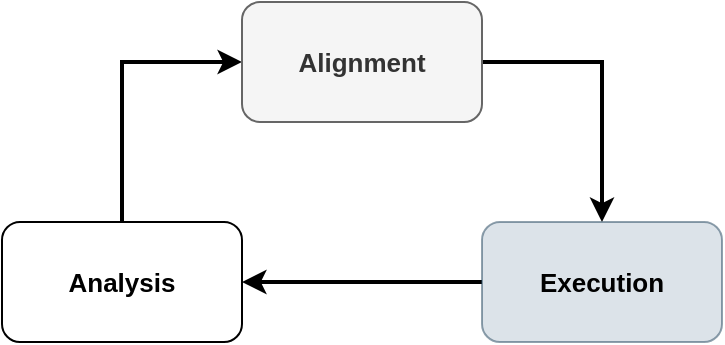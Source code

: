 <mxfile version="16.2.6" type="github">
  <diagram id="ajxzSgRwx6JnNrODlYGR" name="Page-1">
    <mxGraphModel dx="946" dy="515" grid="1" gridSize="10" guides="1" tooltips="1" connect="1" arrows="1" fold="1" page="1" pageScale="1" pageWidth="850" pageHeight="1100" math="0" shadow="0">
      <root>
        <mxCell id="0" />
        <mxCell id="1" parent="0" />
        <mxCell id="I2B_gSSDVk9KrwEiB06L-7" style="edgeStyle=orthogonalEdgeStyle;rounded=0;orthogonalLoop=1;jettySize=auto;html=1;entryX=0;entryY=0.5;entryDx=0;entryDy=0;strokeWidth=2;" edge="1" parent="1" source="I2B_gSSDVk9KrwEiB06L-4" target="I2B_gSSDVk9KrwEiB06L-5">
          <mxGeometry relative="1" as="geometry" />
        </mxCell>
        <mxCell id="I2B_gSSDVk9KrwEiB06L-4" value="Analysis" style="rounded=1;whiteSpace=wrap;html=1;fontStyle=1;fontSize=13;" vertex="1" parent="1">
          <mxGeometry x="10" y="120" width="120" height="60" as="geometry" />
        </mxCell>
        <mxCell id="I2B_gSSDVk9KrwEiB06L-8" style="edgeStyle=orthogonalEdgeStyle;rounded=0;orthogonalLoop=1;jettySize=auto;html=1;entryX=0.5;entryY=0;entryDx=0;entryDy=0;exitX=1;exitY=0.5;exitDx=0;exitDy=0;strokeWidth=2;" edge="1" parent="1" source="I2B_gSSDVk9KrwEiB06L-5" target="I2B_gSSDVk9KrwEiB06L-6">
          <mxGeometry relative="1" as="geometry" />
        </mxCell>
        <mxCell id="I2B_gSSDVk9KrwEiB06L-5" value="Alignment" style="rounded=1;whiteSpace=wrap;html=1;fillColor=#f5f5f5;fontColor=#333333;strokeColor=#666666;fontStyle=1;fontSize=13;" vertex="1" parent="1">
          <mxGeometry x="130" y="10" width="120" height="60" as="geometry" />
        </mxCell>
        <mxCell id="I2B_gSSDVk9KrwEiB06L-9" style="edgeStyle=orthogonalEdgeStyle;rounded=0;orthogonalLoop=1;jettySize=auto;html=1;entryX=1;entryY=0.5;entryDx=0;entryDy=0;strokeWidth=2;" edge="1" parent="1" source="I2B_gSSDVk9KrwEiB06L-6" target="I2B_gSSDVk9KrwEiB06L-4">
          <mxGeometry relative="1" as="geometry" />
        </mxCell>
        <mxCell id="I2B_gSSDVk9KrwEiB06L-6" value="Execution" style="rounded=1;whiteSpace=wrap;html=1;fillColor=#bac8d3;strokeColor=#23445d;opacity=50;fontStyle=1;fontSize=13;" vertex="1" parent="1">
          <mxGeometry x="250" y="120" width="120" height="60" as="geometry" />
        </mxCell>
      </root>
    </mxGraphModel>
  </diagram>
</mxfile>
